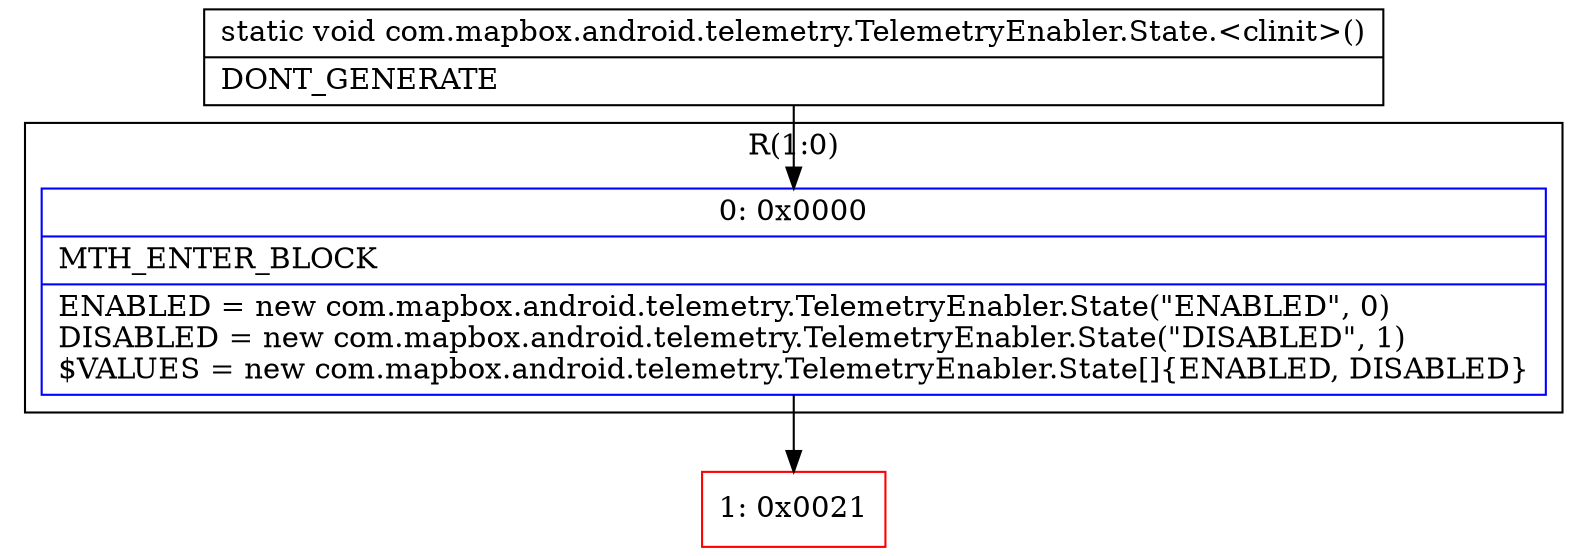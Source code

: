 digraph "CFG forcom.mapbox.android.telemetry.TelemetryEnabler.State.\<clinit\>()V" {
subgraph cluster_Region_491656196 {
label = "R(1:0)";
node [shape=record,color=blue];
Node_0 [shape=record,label="{0\:\ 0x0000|MTH_ENTER_BLOCK\l|ENABLED = new com.mapbox.android.telemetry.TelemetryEnabler.State(\"ENABLED\", 0)\lDISABLED = new com.mapbox.android.telemetry.TelemetryEnabler.State(\"DISABLED\", 1)\l$VALUES = new com.mapbox.android.telemetry.TelemetryEnabler.State[]\{ENABLED, DISABLED\}\l}"];
}
Node_1 [shape=record,color=red,label="{1\:\ 0x0021}"];
MethodNode[shape=record,label="{static void com.mapbox.android.telemetry.TelemetryEnabler.State.\<clinit\>()  | DONT_GENERATE\l}"];
MethodNode -> Node_0;
Node_0 -> Node_1;
}

